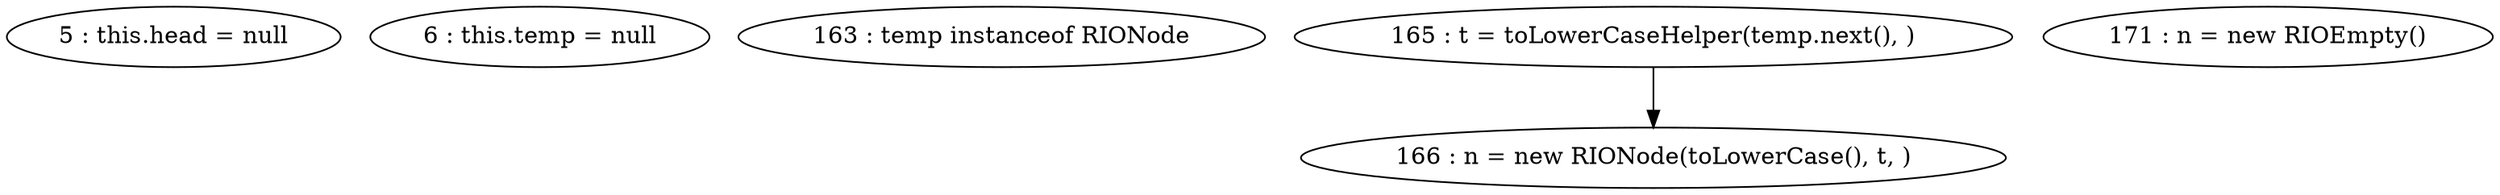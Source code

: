 digraph G {
"5 : this.head = null"
"6 : this.temp = null"
"163 : temp instanceof RIONode"
"165 : t = toLowerCaseHelper(temp.next(), )"
"165 : t = toLowerCaseHelper(temp.next(), )" -> "166 : n = new RIONode(toLowerCase(), t, )"
"166 : n = new RIONode(toLowerCase(), t, )"
"171 : n = new RIOEmpty()"
}